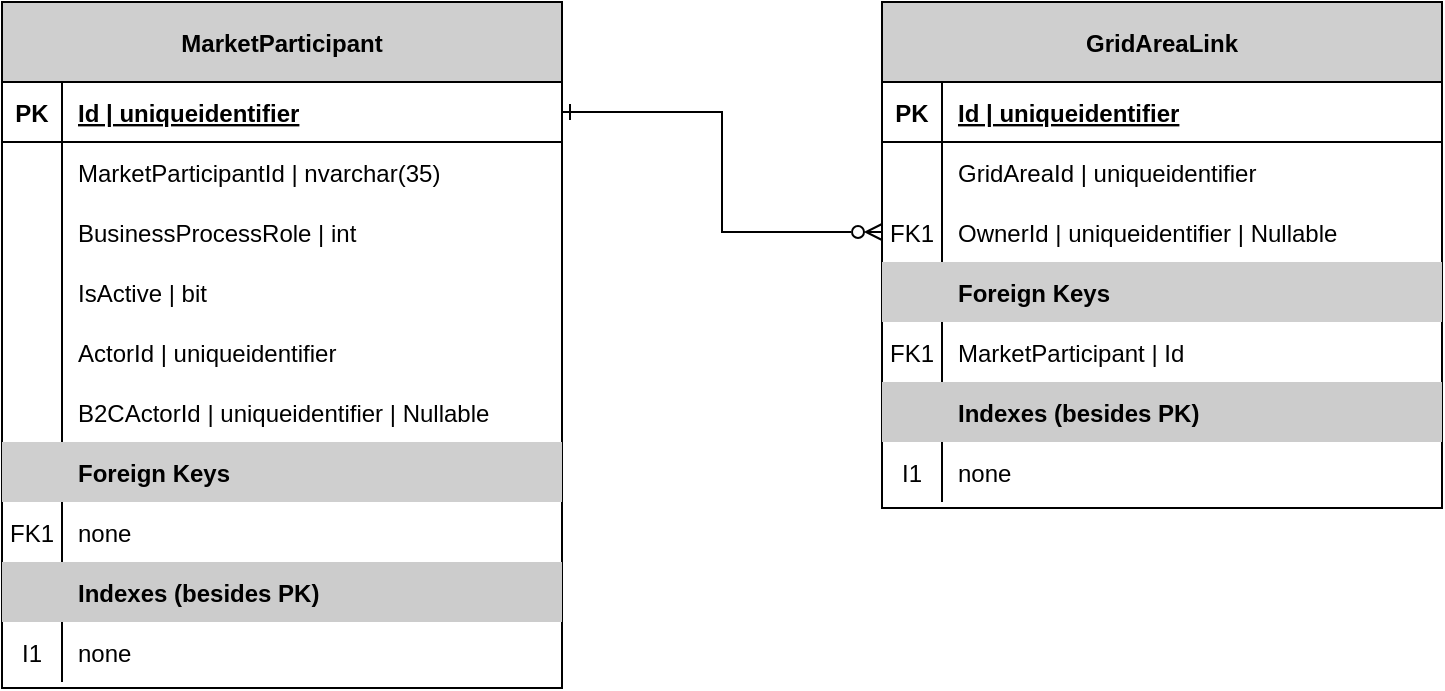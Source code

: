 <mxfile version="19.0.3" type="device"><diagram id="iWMStHrBzbGeI9C881wT" name="Page-1"><mxGraphModel dx="1208" dy="853" grid="1" gridSize="10" guides="1" tooltips="1" connect="1" arrows="1" fold="1" page="1" pageScale="1" pageWidth="800" pageHeight="800" math="0" shadow="0"><root><mxCell id="0"/><mxCell id="1" parent="0"/><mxCell id="ae1lbRVF7BAhWtRi_kmE-157" value="GridAreaLink" style="shape=table;startSize=40;container=1;collapsible=1;childLayout=tableLayout;fixedRows=1;rowLines=0;fontStyle=1;align=center;resizeLast=1;fillColor=#CFCFCF;" parent="1" vertex="1"><mxGeometry x="480" y="40" width="280" height="253" as="geometry"/></mxCell><mxCell id="ae1lbRVF7BAhWtRi_kmE-158" value="" style="shape=partialRectangle;collapsible=0;dropTarget=0;pointerEvents=0;fillColor=none;top=0;left=0;bottom=1;right=0;points=[[0,0.5],[1,0.5]];portConstraint=eastwest;" parent="ae1lbRVF7BAhWtRi_kmE-157" vertex="1"><mxGeometry y="40" width="280" height="30" as="geometry"/></mxCell><mxCell id="ae1lbRVF7BAhWtRi_kmE-159" value="PK" style="shape=partialRectangle;connectable=0;fillColor=none;top=0;left=0;bottom=0;right=0;fontStyle=1;overflow=hidden;" parent="ae1lbRVF7BAhWtRi_kmE-158" vertex="1"><mxGeometry width="30" height="30" as="geometry"><mxRectangle width="30" height="30" as="alternateBounds"/></mxGeometry></mxCell><mxCell id="ae1lbRVF7BAhWtRi_kmE-160" value="Id | uniqueidentifier" style="shape=partialRectangle;connectable=0;fillColor=none;top=0;left=0;bottom=0;right=0;align=left;spacingLeft=6;fontStyle=5;overflow=hidden;" parent="ae1lbRVF7BAhWtRi_kmE-158" vertex="1"><mxGeometry x="30" width="250" height="30" as="geometry"><mxRectangle width="250" height="30" as="alternateBounds"/></mxGeometry></mxCell><mxCell id="ae1lbRVF7BAhWtRi_kmE-161" value="" style="shape=partialRectangle;collapsible=0;dropTarget=0;pointerEvents=0;fillColor=none;top=0;left=0;bottom=0;right=0;points=[[0,0.5],[1,0.5]];portConstraint=eastwest;" parent="ae1lbRVF7BAhWtRi_kmE-157" vertex="1"><mxGeometry y="70" width="280" height="30" as="geometry"/></mxCell><mxCell id="ae1lbRVF7BAhWtRi_kmE-162" value="" style="shape=partialRectangle;connectable=0;fillColor=none;top=0;left=0;bottom=0;right=0;editable=1;overflow=hidden;" parent="ae1lbRVF7BAhWtRi_kmE-161" vertex="1"><mxGeometry width="30" height="30" as="geometry"><mxRectangle width="30" height="30" as="alternateBounds"/></mxGeometry></mxCell><mxCell id="ae1lbRVF7BAhWtRi_kmE-163" value="GridAreaId | uniqueidentifier" style="shape=partialRectangle;connectable=0;fillColor=none;top=0;left=0;bottom=0;right=0;align=left;spacingLeft=6;overflow=hidden;" parent="ae1lbRVF7BAhWtRi_kmE-161" vertex="1"><mxGeometry x="30" width="250" height="30" as="geometry"><mxRectangle width="250" height="30" as="alternateBounds"/></mxGeometry></mxCell><mxCell id="ae1lbRVF7BAhWtRi_kmE-164" value="" style="shape=partialRectangle;collapsible=0;dropTarget=0;pointerEvents=0;fillColor=none;top=0;left=0;bottom=0;right=0;points=[[0,0.5],[1,0.5]];portConstraint=eastwest;" parent="ae1lbRVF7BAhWtRi_kmE-157" vertex="1"><mxGeometry y="100" width="280" height="30" as="geometry"/></mxCell><mxCell id="ae1lbRVF7BAhWtRi_kmE-165" value="FK1" style="shape=partialRectangle;connectable=0;fillColor=none;top=0;left=0;bottom=0;right=0;editable=1;overflow=hidden;" parent="ae1lbRVF7BAhWtRi_kmE-164" vertex="1"><mxGeometry width="30" height="30" as="geometry"><mxRectangle width="30" height="30" as="alternateBounds"/></mxGeometry></mxCell><mxCell id="ae1lbRVF7BAhWtRi_kmE-166" value="OwnerId | uniqueidentifier | Nullable" style="shape=partialRectangle;connectable=0;fillColor=none;top=0;left=0;bottom=0;right=0;align=left;spacingLeft=6;overflow=hidden;strokeColor=#82b366;" parent="ae1lbRVF7BAhWtRi_kmE-164" vertex="1"><mxGeometry x="30" width="250" height="30" as="geometry"><mxRectangle width="250" height="30" as="alternateBounds"/></mxGeometry></mxCell><mxCell id="ae1lbRVF7BAhWtRi_kmE-173" value="" style="shape=partialRectangle;collapsible=0;dropTarget=0;pointerEvents=0;fillColor=none;top=0;left=0;bottom=0;right=0;points=[[0,0.5],[1,0.5]];portConstraint=eastwest;" parent="ae1lbRVF7BAhWtRi_kmE-157" vertex="1"><mxGeometry y="130" width="280" height="30" as="geometry"/></mxCell><mxCell id="ae1lbRVF7BAhWtRi_kmE-174" value="" style="shape=partialRectangle;connectable=0;top=0;left=0;bottom=0;right=0;editable=1;overflow=hidden;fillColor=#CFCFCF;" parent="ae1lbRVF7BAhWtRi_kmE-173" vertex="1"><mxGeometry width="30" height="30" as="geometry"><mxRectangle width="30" height="30" as="alternateBounds"/></mxGeometry></mxCell><mxCell id="ae1lbRVF7BAhWtRi_kmE-175" value="Foreign Keys" style="shape=partialRectangle;connectable=0;top=0;left=0;bottom=0;right=0;align=left;spacingLeft=6;overflow=hidden;fillColor=#CFCFCF;fontStyle=1" parent="ae1lbRVF7BAhWtRi_kmE-173" vertex="1"><mxGeometry x="30" width="250" height="30" as="geometry"><mxRectangle width="250" height="30" as="alternateBounds"/></mxGeometry></mxCell><mxCell id="ae1lbRVF7BAhWtRi_kmE-176" value="" style="shape=partialRectangle;collapsible=0;dropTarget=0;pointerEvents=0;fillColor=none;top=0;left=0;bottom=0;right=0;points=[[0,0.5],[1,0.5]];portConstraint=eastwest;" parent="ae1lbRVF7BAhWtRi_kmE-157" vertex="1"><mxGeometry y="160" width="280" height="30" as="geometry"/></mxCell><mxCell id="ae1lbRVF7BAhWtRi_kmE-177" value="FK1" style="shape=partialRectangle;connectable=0;fillColor=none;top=0;left=0;bottom=0;right=0;editable=1;overflow=hidden;" parent="ae1lbRVF7BAhWtRi_kmE-176" vertex="1"><mxGeometry width="30" height="30" as="geometry"><mxRectangle width="30" height="30" as="alternateBounds"/></mxGeometry></mxCell><mxCell id="ae1lbRVF7BAhWtRi_kmE-178" value="MarketParticipant | Id" style="shape=partialRectangle;connectable=0;fillColor=none;top=0;left=0;bottom=0;right=0;align=left;spacingLeft=6;overflow=hidden;strokeColor=#82b366;" parent="ae1lbRVF7BAhWtRi_kmE-176" vertex="1"><mxGeometry x="30" width="250" height="30" as="geometry"><mxRectangle width="250" height="30" as="alternateBounds"/></mxGeometry></mxCell><mxCell id="ae1lbRVF7BAhWtRi_kmE-179" style="shape=partialRectangle;collapsible=0;dropTarget=0;pointerEvents=0;top=0;left=0;bottom=0;right=0;points=[[0,0.5],[1,0.5]];portConstraint=eastwest;strokeColor=#d6b656;fillColor=none;" parent="ae1lbRVF7BAhWtRi_kmE-157" vertex="1"><mxGeometry y="190" width="280" height="30" as="geometry"/></mxCell><mxCell id="ae1lbRVF7BAhWtRi_kmE-180" style="shape=partialRectangle;connectable=0;top=0;left=0;bottom=0;right=0;editable=1;overflow=hidden;fillColor=#CCCCCC;" parent="ae1lbRVF7BAhWtRi_kmE-179" vertex="1"><mxGeometry width="30" height="30" as="geometry"><mxRectangle width="30" height="30" as="alternateBounds"/></mxGeometry></mxCell><mxCell id="ae1lbRVF7BAhWtRi_kmE-181" value="Indexes (besides PK)" style="shape=partialRectangle;connectable=0;top=0;left=0;bottom=0;right=0;align=left;spacingLeft=6;overflow=hidden;fillColor=#CCCCCC;fontStyle=1" parent="ae1lbRVF7BAhWtRi_kmE-179" vertex="1"><mxGeometry x="30" width="250" height="30" as="geometry"><mxRectangle width="250" height="30" as="alternateBounds"/></mxGeometry></mxCell><mxCell id="ae1lbRVF7BAhWtRi_kmE-182" style="shape=partialRectangle;collapsible=0;dropTarget=0;pointerEvents=0;fillColor=none;top=0;left=0;bottom=0;right=0;points=[[0,0.5],[1,0.5]];portConstraint=eastwest;" parent="ae1lbRVF7BAhWtRi_kmE-157" vertex="1"><mxGeometry y="220" width="280" height="30" as="geometry"/></mxCell><mxCell id="ae1lbRVF7BAhWtRi_kmE-183" value="I1" style="shape=partialRectangle;connectable=0;fillColor=none;top=0;left=0;bottom=0;right=0;editable=1;overflow=hidden;" parent="ae1lbRVF7BAhWtRi_kmE-182" vertex="1"><mxGeometry width="30" height="30" as="geometry"><mxRectangle width="30" height="30" as="alternateBounds"/></mxGeometry></mxCell><mxCell id="ae1lbRVF7BAhWtRi_kmE-184" value="none" style="shape=partialRectangle;connectable=0;fillColor=none;top=0;left=0;bottom=0;right=0;align=left;spacingLeft=6;overflow=hidden;" parent="ae1lbRVF7BAhWtRi_kmE-182" vertex="1"><mxGeometry x="30" width="250" height="30" as="geometry"><mxRectangle width="250" height="30" as="alternateBounds"/></mxGeometry></mxCell><mxCell id="ae1lbRVF7BAhWtRi_kmE-185" value="MarketParticipant" style="shape=table;startSize=40;container=1;collapsible=1;childLayout=tableLayout;fixedRows=1;rowLines=0;fontStyle=1;align=center;resizeLast=1;fillColor=#CFCFCF;" parent="1" vertex="1"><mxGeometry x="40" y="40" width="280" height="343" as="geometry"/></mxCell><mxCell id="ae1lbRVF7BAhWtRi_kmE-186" value="" style="shape=partialRectangle;collapsible=0;dropTarget=0;pointerEvents=0;fillColor=none;top=0;left=0;bottom=1;right=0;points=[[0,0.5],[1,0.5]];portConstraint=eastwest;" parent="ae1lbRVF7BAhWtRi_kmE-185" vertex="1"><mxGeometry y="40" width="280" height="30" as="geometry"/></mxCell><mxCell id="ae1lbRVF7BAhWtRi_kmE-187" value="PK" style="shape=partialRectangle;connectable=0;fillColor=none;top=0;left=0;bottom=0;right=0;fontStyle=1;overflow=hidden;" parent="ae1lbRVF7BAhWtRi_kmE-186" vertex="1"><mxGeometry width="30" height="30" as="geometry"><mxRectangle width="30" height="30" as="alternateBounds"/></mxGeometry></mxCell><mxCell id="ae1lbRVF7BAhWtRi_kmE-188" value="Id | uniqueidentifier" style="shape=partialRectangle;connectable=0;fillColor=none;top=0;left=0;bottom=0;right=0;align=left;spacingLeft=6;fontStyle=5;overflow=hidden;" parent="ae1lbRVF7BAhWtRi_kmE-186" vertex="1"><mxGeometry x="30" width="250" height="30" as="geometry"><mxRectangle width="250" height="30" as="alternateBounds"/></mxGeometry></mxCell><mxCell id="ae1lbRVF7BAhWtRi_kmE-189" value="" style="shape=partialRectangle;collapsible=0;dropTarget=0;pointerEvents=0;fillColor=none;top=0;left=0;bottom=0;right=0;points=[[0,0.5],[1,0.5]];portConstraint=eastwest;" parent="ae1lbRVF7BAhWtRi_kmE-185" vertex="1"><mxGeometry y="70" width="280" height="30" as="geometry"/></mxCell><mxCell id="ae1lbRVF7BAhWtRi_kmE-190" value="" style="shape=partialRectangle;connectable=0;fillColor=none;top=0;left=0;bottom=0;right=0;editable=1;overflow=hidden;" parent="ae1lbRVF7BAhWtRi_kmE-189" vertex="1"><mxGeometry width="30" height="30" as="geometry"><mxRectangle width="30" height="30" as="alternateBounds"/></mxGeometry></mxCell><mxCell id="ae1lbRVF7BAhWtRi_kmE-191" value="MarketParticipantId | nvarchar(35)" style="shape=partialRectangle;connectable=0;fillColor=none;top=0;left=0;bottom=0;right=0;align=left;spacingLeft=6;overflow=hidden;" parent="ae1lbRVF7BAhWtRi_kmE-189" vertex="1"><mxGeometry x="30" width="250" height="30" as="geometry"><mxRectangle width="250" height="30" as="alternateBounds"/></mxGeometry></mxCell><mxCell id="ae1lbRVF7BAhWtRi_kmE-192" value="" style="shape=partialRectangle;collapsible=0;dropTarget=0;pointerEvents=0;fillColor=none;top=0;left=0;bottom=0;right=0;points=[[0,0.5],[1,0.5]];portConstraint=eastwest;" parent="ae1lbRVF7BAhWtRi_kmE-185" vertex="1"><mxGeometry y="100" width="280" height="30" as="geometry"/></mxCell><mxCell id="ae1lbRVF7BAhWtRi_kmE-193" value="" style="shape=partialRectangle;connectable=0;fillColor=none;top=0;left=0;bottom=0;right=0;editable=1;overflow=hidden;" parent="ae1lbRVF7BAhWtRi_kmE-192" vertex="1"><mxGeometry width="30" height="30" as="geometry"><mxRectangle width="30" height="30" as="alternateBounds"/></mxGeometry></mxCell><mxCell id="ae1lbRVF7BAhWtRi_kmE-194" value="BusinessProcessRole | int" style="shape=partialRectangle;connectable=0;fillColor=none;top=0;left=0;bottom=0;right=0;align=left;spacingLeft=6;overflow=hidden;" parent="ae1lbRVF7BAhWtRi_kmE-192" vertex="1"><mxGeometry x="30" width="250" height="30" as="geometry"><mxRectangle width="250" height="30" as="alternateBounds"/></mxGeometry></mxCell><mxCell id="ae1lbRVF7BAhWtRi_kmE-195" value="" style="shape=partialRectangle;collapsible=0;dropTarget=0;pointerEvents=0;fillColor=none;top=0;left=0;bottom=0;right=0;points=[[0,0.5],[1,0.5]];portConstraint=eastwest;" parent="ae1lbRVF7BAhWtRi_kmE-185" vertex="1"><mxGeometry y="130" width="280" height="30" as="geometry"/></mxCell><mxCell id="ae1lbRVF7BAhWtRi_kmE-196" value="" style="shape=partialRectangle;connectable=0;fillColor=none;top=0;left=0;bottom=0;right=0;editable=1;overflow=hidden;" parent="ae1lbRVF7BAhWtRi_kmE-195" vertex="1"><mxGeometry width="30" height="30" as="geometry"><mxRectangle width="30" height="30" as="alternateBounds"/></mxGeometry></mxCell><mxCell id="ae1lbRVF7BAhWtRi_kmE-197" value="IsActive | bit" style="shape=partialRectangle;connectable=0;fillColor=none;top=0;left=0;bottom=0;right=0;align=left;spacingLeft=6;overflow=hidden;" parent="ae1lbRVF7BAhWtRi_kmE-195" vertex="1"><mxGeometry x="30" width="250" height="30" as="geometry"><mxRectangle width="250" height="30" as="alternateBounds"/></mxGeometry></mxCell><mxCell id="qAM-R6jpmHeFroOxra6Q-4" style="shape=partialRectangle;collapsible=0;dropTarget=0;pointerEvents=0;fillColor=none;top=0;left=0;bottom=0;right=0;points=[[0,0.5],[1,0.5]];portConstraint=eastwest;" vertex="1" parent="ae1lbRVF7BAhWtRi_kmE-185"><mxGeometry y="160" width="280" height="30" as="geometry"/></mxCell><mxCell id="qAM-R6jpmHeFroOxra6Q-5" style="shape=partialRectangle;connectable=0;fillColor=none;top=0;left=0;bottom=0;right=0;editable=1;overflow=hidden;" vertex="1" parent="qAM-R6jpmHeFroOxra6Q-4"><mxGeometry width="30" height="30" as="geometry"><mxRectangle width="30" height="30" as="alternateBounds"/></mxGeometry></mxCell><mxCell id="qAM-R6jpmHeFroOxra6Q-6" value="ActorId | uniqueidentifier" style="shape=partialRectangle;connectable=0;fillColor=none;top=0;left=0;bottom=0;right=0;align=left;spacingLeft=6;overflow=hidden;" vertex="1" parent="qAM-R6jpmHeFroOxra6Q-4"><mxGeometry x="30" width="250" height="30" as="geometry"><mxRectangle width="250" height="30" as="alternateBounds"/></mxGeometry></mxCell><mxCell id="qAM-R6jpmHeFroOxra6Q-1" style="shape=partialRectangle;collapsible=0;dropTarget=0;pointerEvents=0;fillColor=none;top=0;left=0;bottom=0;right=0;points=[[0,0.5],[1,0.5]];portConstraint=eastwest;" vertex="1" parent="ae1lbRVF7BAhWtRi_kmE-185"><mxGeometry y="190" width="280" height="30" as="geometry"/></mxCell><mxCell id="qAM-R6jpmHeFroOxra6Q-2" style="shape=partialRectangle;connectable=0;fillColor=none;top=0;left=0;bottom=0;right=0;editable=1;overflow=hidden;" vertex="1" parent="qAM-R6jpmHeFroOxra6Q-1"><mxGeometry width="30" height="30" as="geometry"><mxRectangle width="30" height="30" as="alternateBounds"/></mxGeometry></mxCell><mxCell id="qAM-R6jpmHeFroOxra6Q-3" value="B2CActorId | uniqueidentifier | Nullable" style="shape=partialRectangle;connectable=0;fillColor=none;top=0;left=0;bottom=0;right=0;align=left;spacingLeft=6;overflow=hidden;" vertex="1" parent="qAM-R6jpmHeFroOxra6Q-1"><mxGeometry x="30" width="250" height="30" as="geometry"><mxRectangle width="250" height="30" as="alternateBounds"/></mxGeometry></mxCell><mxCell id="ae1lbRVF7BAhWtRi_kmE-198" value="" style="shape=partialRectangle;collapsible=0;dropTarget=0;pointerEvents=0;fillColor=none;top=0;left=0;bottom=0;right=0;points=[[0,0.5],[1,0.5]];portConstraint=eastwest;" parent="ae1lbRVF7BAhWtRi_kmE-185" vertex="1"><mxGeometry y="220" width="280" height="30" as="geometry"/></mxCell><mxCell id="ae1lbRVF7BAhWtRi_kmE-199" value="" style="shape=partialRectangle;connectable=0;top=0;left=0;bottom=0;right=0;editable=1;overflow=hidden;fillColor=#CFCFCF;" parent="ae1lbRVF7BAhWtRi_kmE-198" vertex="1"><mxGeometry width="30" height="30" as="geometry"><mxRectangle width="30" height="30" as="alternateBounds"/></mxGeometry></mxCell><mxCell id="ae1lbRVF7BAhWtRi_kmE-200" value="Foreign Keys" style="shape=partialRectangle;connectable=0;top=0;left=0;bottom=0;right=0;align=left;spacingLeft=6;overflow=hidden;fillColor=#CFCFCF;fontStyle=1" parent="ae1lbRVF7BAhWtRi_kmE-198" vertex="1"><mxGeometry x="30" width="250" height="30" as="geometry"><mxRectangle width="250" height="30" as="alternateBounds"/></mxGeometry></mxCell><mxCell id="ae1lbRVF7BAhWtRi_kmE-201" value="" style="shape=partialRectangle;collapsible=0;dropTarget=0;pointerEvents=0;fillColor=none;top=0;left=0;bottom=0;right=0;points=[[0,0.5],[1,0.5]];portConstraint=eastwest;" parent="ae1lbRVF7BAhWtRi_kmE-185" vertex="1"><mxGeometry y="250" width="280" height="30" as="geometry"/></mxCell><mxCell id="ae1lbRVF7BAhWtRi_kmE-202" value="FK1" style="shape=partialRectangle;connectable=0;fillColor=none;top=0;left=0;bottom=0;right=0;editable=1;overflow=hidden;" parent="ae1lbRVF7BAhWtRi_kmE-201" vertex="1"><mxGeometry width="30" height="30" as="geometry"><mxRectangle width="30" height="30" as="alternateBounds"/></mxGeometry></mxCell><mxCell id="ae1lbRVF7BAhWtRi_kmE-203" value="none" style="shape=partialRectangle;connectable=0;fillColor=none;top=0;left=0;bottom=0;right=0;align=left;spacingLeft=6;overflow=hidden;" parent="ae1lbRVF7BAhWtRi_kmE-201" vertex="1"><mxGeometry x="30" width="250" height="30" as="geometry"><mxRectangle width="250" height="30" as="alternateBounds"/></mxGeometry></mxCell><mxCell id="ae1lbRVF7BAhWtRi_kmE-204" style="shape=partialRectangle;collapsible=0;dropTarget=0;pointerEvents=0;top=0;left=0;bottom=0;right=0;points=[[0,0.5],[1,0.5]];portConstraint=eastwest;strokeColor=#d6b656;fillColor=none;" parent="ae1lbRVF7BAhWtRi_kmE-185" vertex="1"><mxGeometry y="280" width="280" height="30" as="geometry"/></mxCell><mxCell id="ae1lbRVF7BAhWtRi_kmE-205" style="shape=partialRectangle;connectable=0;top=0;left=0;bottom=0;right=0;editable=1;overflow=hidden;fillColor=#CCCCCC;" parent="ae1lbRVF7BAhWtRi_kmE-204" vertex="1"><mxGeometry width="30" height="30" as="geometry"><mxRectangle width="30" height="30" as="alternateBounds"/></mxGeometry></mxCell><mxCell id="ae1lbRVF7BAhWtRi_kmE-206" value="Indexes (besides PK)" style="shape=partialRectangle;connectable=0;top=0;left=0;bottom=0;right=0;align=left;spacingLeft=6;overflow=hidden;fillColor=#CCCCCC;fontStyle=1" parent="ae1lbRVF7BAhWtRi_kmE-204" vertex="1"><mxGeometry x="30" width="250" height="30" as="geometry"><mxRectangle width="250" height="30" as="alternateBounds"/></mxGeometry></mxCell><mxCell id="ae1lbRVF7BAhWtRi_kmE-207" style="shape=partialRectangle;collapsible=0;dropTarget=0;pointerEvents=0;fillColor=none;top=0;left=0;bottom=0;right=0;points=[[0,0.5],[1,0.5]];portConstraint=eastwest;" parent="ae1lbRVF7BAhWtRi_kmE-185" vertex="1"><mxGeometry y="310" width="280" height="30" as="geometry"/></mxCell><mxCell id="ae1lbRVF7BAhWtRi_kmE-208" value="I1" style="shape=partialRectangle;connectable=0;fillColor=none;top=0;left=0;bottom=0;right=0;editable=1;overflow=hidden;" parent="ae1lbRVF7BAhWtRi_kmE-207" vertex="1"><mxGeometry width="30" height="30" as="geometry"><mxRectangle width="30" height="30" as="alternateBounds"/></mxGeometry></mxCell><mxCell id="ae1lbRVF7BAhWtRi_kmE-209" value="none" style="shape=partialRectangle;connectable=0;fillColor=none;top=0;left=0;bottom=0;right=0;align=left;spacingLeft=6;overflow=hidden;" parent="ae1lbRVF7BAhWtRi_kmE-207" vertex="1"><mxGeometry x="30" width="250" height="30" as="geometry"><mxRectangle width="250" height="30" as="alternateBounds"/></mxGeometry></mxCell><mxCell id="ae1lbRVF7BAhWtRi_kmE-211" style="edgeStyle=orthogonalEdgeStyle;rounded=0;orthogonalLoop=1;jettySize=auto;html=1;exitX=1;exitY=0.5;exitDx=0;exitDy=0;entryX=0;entryY=0.5;entryDx=0;entryDy=0;startArrow=ERone;startFill=0;endArrow=ERzeroToMany;endFill=0;" parent="1" source="ae1lbRVF7BAhWtRi_kmE-186" target="ae1lbRVF7BAhWtRi_kmE-164" edge="1"><mxGeometry relative="1" as="geometry"/></mxCell></root></mxGraphModel></diagram></mxfile>